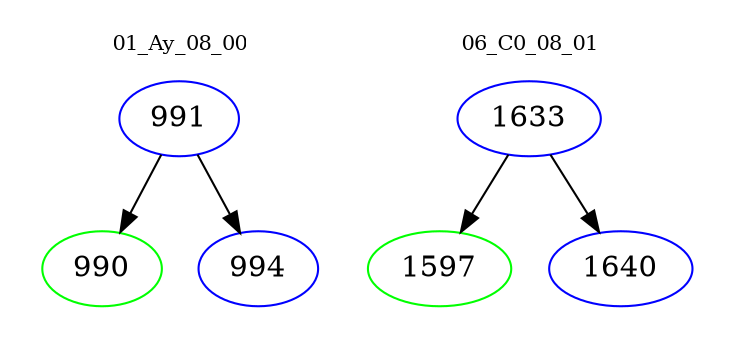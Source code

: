 digraph{
subgraph cluster_0 {
color = white
label = "01_Ay_08_00";
fontsize=10;
T0_991 [label="991", color="blue"]
T0_991 -> T0_990 [color="black"]
T0_990 [label="990", color="green"]
T0_991 -> T0_994 [color="black"]
T0_994 [label="994", color="blue"]
}
subgraph cluster_1 {
color = white
label = "06_C0_08_01";
fontsize=10;
T1_1633 [label="1633", color="blue"]
T1_1633 -> T1_1597 [color="black"]
T1_1597 [label="1597", color="green"]
T1_1633 -> T1_1640 [color="black"]
T1_1640 [label="1640", color="blue"]
}
}
